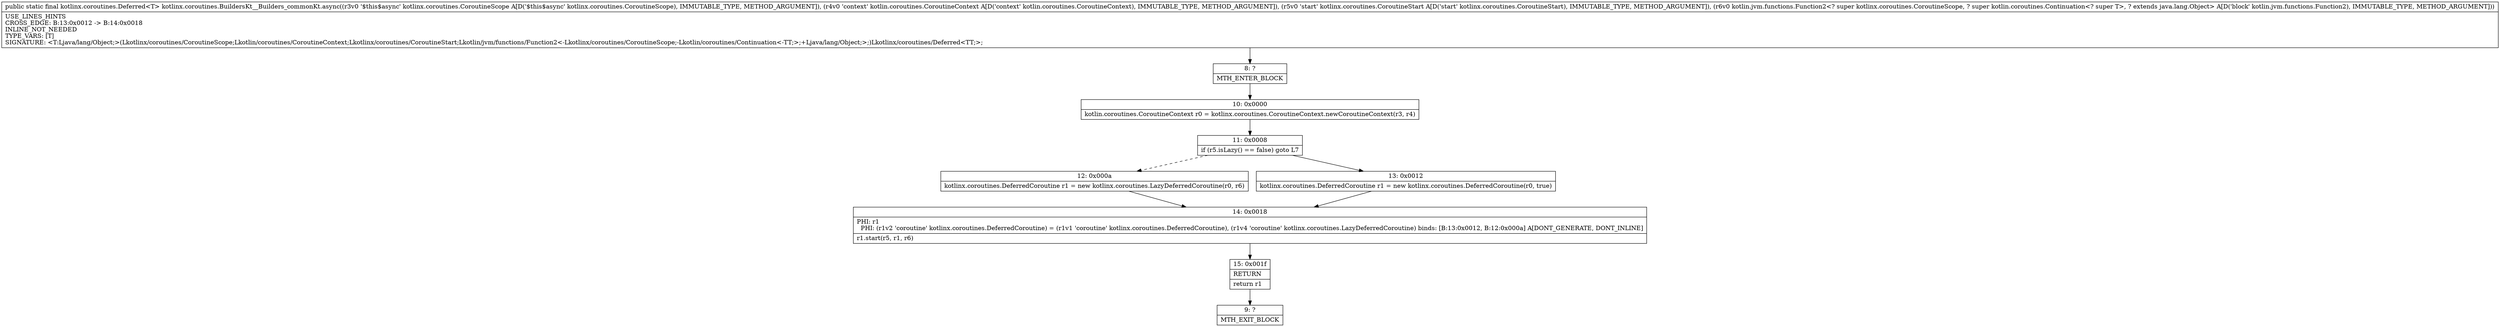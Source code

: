 digraph "CFG forkotlinx.coroutines.BuildersKt__Builders_commonKt.async(Lkotlinx\/coroutines\/CoroutineScope;Lkotlin\/coroutines\/CoroutineContext;Lkotlinx\/coroutines\/CoroutineStart;Lkotlin\/jvm\/functions\/Function2;)Lkotlinx\/coroutines\/Deferred;" {
Node_8 [shape=record,label="{8\:\ ?|MTH_ENTER_BLOCK\l}"];
Node_10 [shape=record,label="{10\:\ 0x0000|kotlin.coroutines.CoroutineContext r0 = kotlinx.coroutines.CoroutineContext.newCoroutineContext(r3, r4)\l}"];
Node_11 [shape=record,label="{11\:\ 0x0008|if (r5.isLazy() == false) goto L7\l}"];
Node_12 [shape=record,label="{12\:\ 0x000a|kotlinx.coroutines.DeferredCoroutine r1 = new kotlinx.coroutines.LazyDeferredCoroutine(r0, r6)\l}"];
Node_14 [shape=record,label="{14\:\ 0x0018|PHI: r1 \l  PHI: (r1v2 'coroutine' kotlinx.coroutines.DeferredCoroutine) = (r1v1 'coroutine' kotlinx.coroutines.DeferredCoroutine), (r1v4 'coroutine' kotlinx.coroutines.LazyDeferredCoroutine) binds: [B:13:0x0012, B:12:0x000a] A[DONT_GENERATE, DONT_INLINE]\l|r1.start(r5, r1, r6)\l}"];
Node_15 [shape=record,label="{15\:\ 0x001f|RETURN\l|return r1\l}"];
Node_9 [shape=record,label="{9\:\ ?|MTH_EXIT_BLOCK\l}"];
Node_13 [shape=record,label="{13\:\ 0x0012|kotlinx.coroutines.DeferredCoroutine r1 = new kotlinx.coroutines.DeferredCoroutine(r0, true)\l}"];
MethodNode[shape=record,label="{public static final kotlinx.coroutines.Deferred\<T\> kotlinx.coroutines.BuildersKt__Builders_commonKt.async((r3v0 '$this$async' kotlinx.coroutines.CoroutineScope A[D('$this$async' kotlinx.coroutines.CoroutineScope), IMMUTABLE_TYPE, METHOD_ARGUMENT]), (r4v0 'context' kotlin.coroutines.CoroutineContext A[D('context' kotlin.coroutines.CoroutineContext), IMMUTABLE_TYPE, METHOD_ARGUMENT]), (r5v0 'start' kotlinx.coroutines.CoroutineStart A[D('start' kotlinx.coroutines.CoroutineStart), IMMUTABLE_TYPE, METHOD_ARGUMENT]), (r6v0 kotlin.jvm.functions.Function2\<? super kotlinx.coroutines.CoroutineScope, ? super kotlin.coroutines.Continuation\<? super T\>, ? extends java.lang.Object\> A[D('block' kotlin.jvm.functions.Function2), IMMUTABLE_TYPE, METHOD_ARGUMENT]))  | USE_LINES_HINTS\lCROSS_EDGE: B:13:0x0012 \-\> B:14:0x0018\lINLINE_NOT_NEEDED\lTYPE_VARS: [T]\lSIGNATURE: \<T:Ljava\/lang\/Object;\>(Lkotlinx\/coroutines\/CoroutineScope;Lkotlin\/coroutines\/CoroutineContext;Lkotlinx\/coroutines\/CoroutineStart;Lkotlin\/jvm\/functions\/Function2\<\-Lkotlinx\/coroutines\/CoroutineScope;\-Lkotlin\/coroutines\/Continuation\<\-TT;\>;+Ljava\/lang\/Object;\>;)Lkotlinx\/coroutines\/Deferred\<TT;\>;\l}"];
MethodNode -> Node_8;Node_8 -> Node_10;
Node_10 -> Node_11;
Node_11 -> Node_12[style=dashed];
Node_11 -> Node_13;
Node_12 -> Node_14;
Node_14 -> Node_15;
Node_15 -> Node_9;
Node_13 -> Node_14;
}


